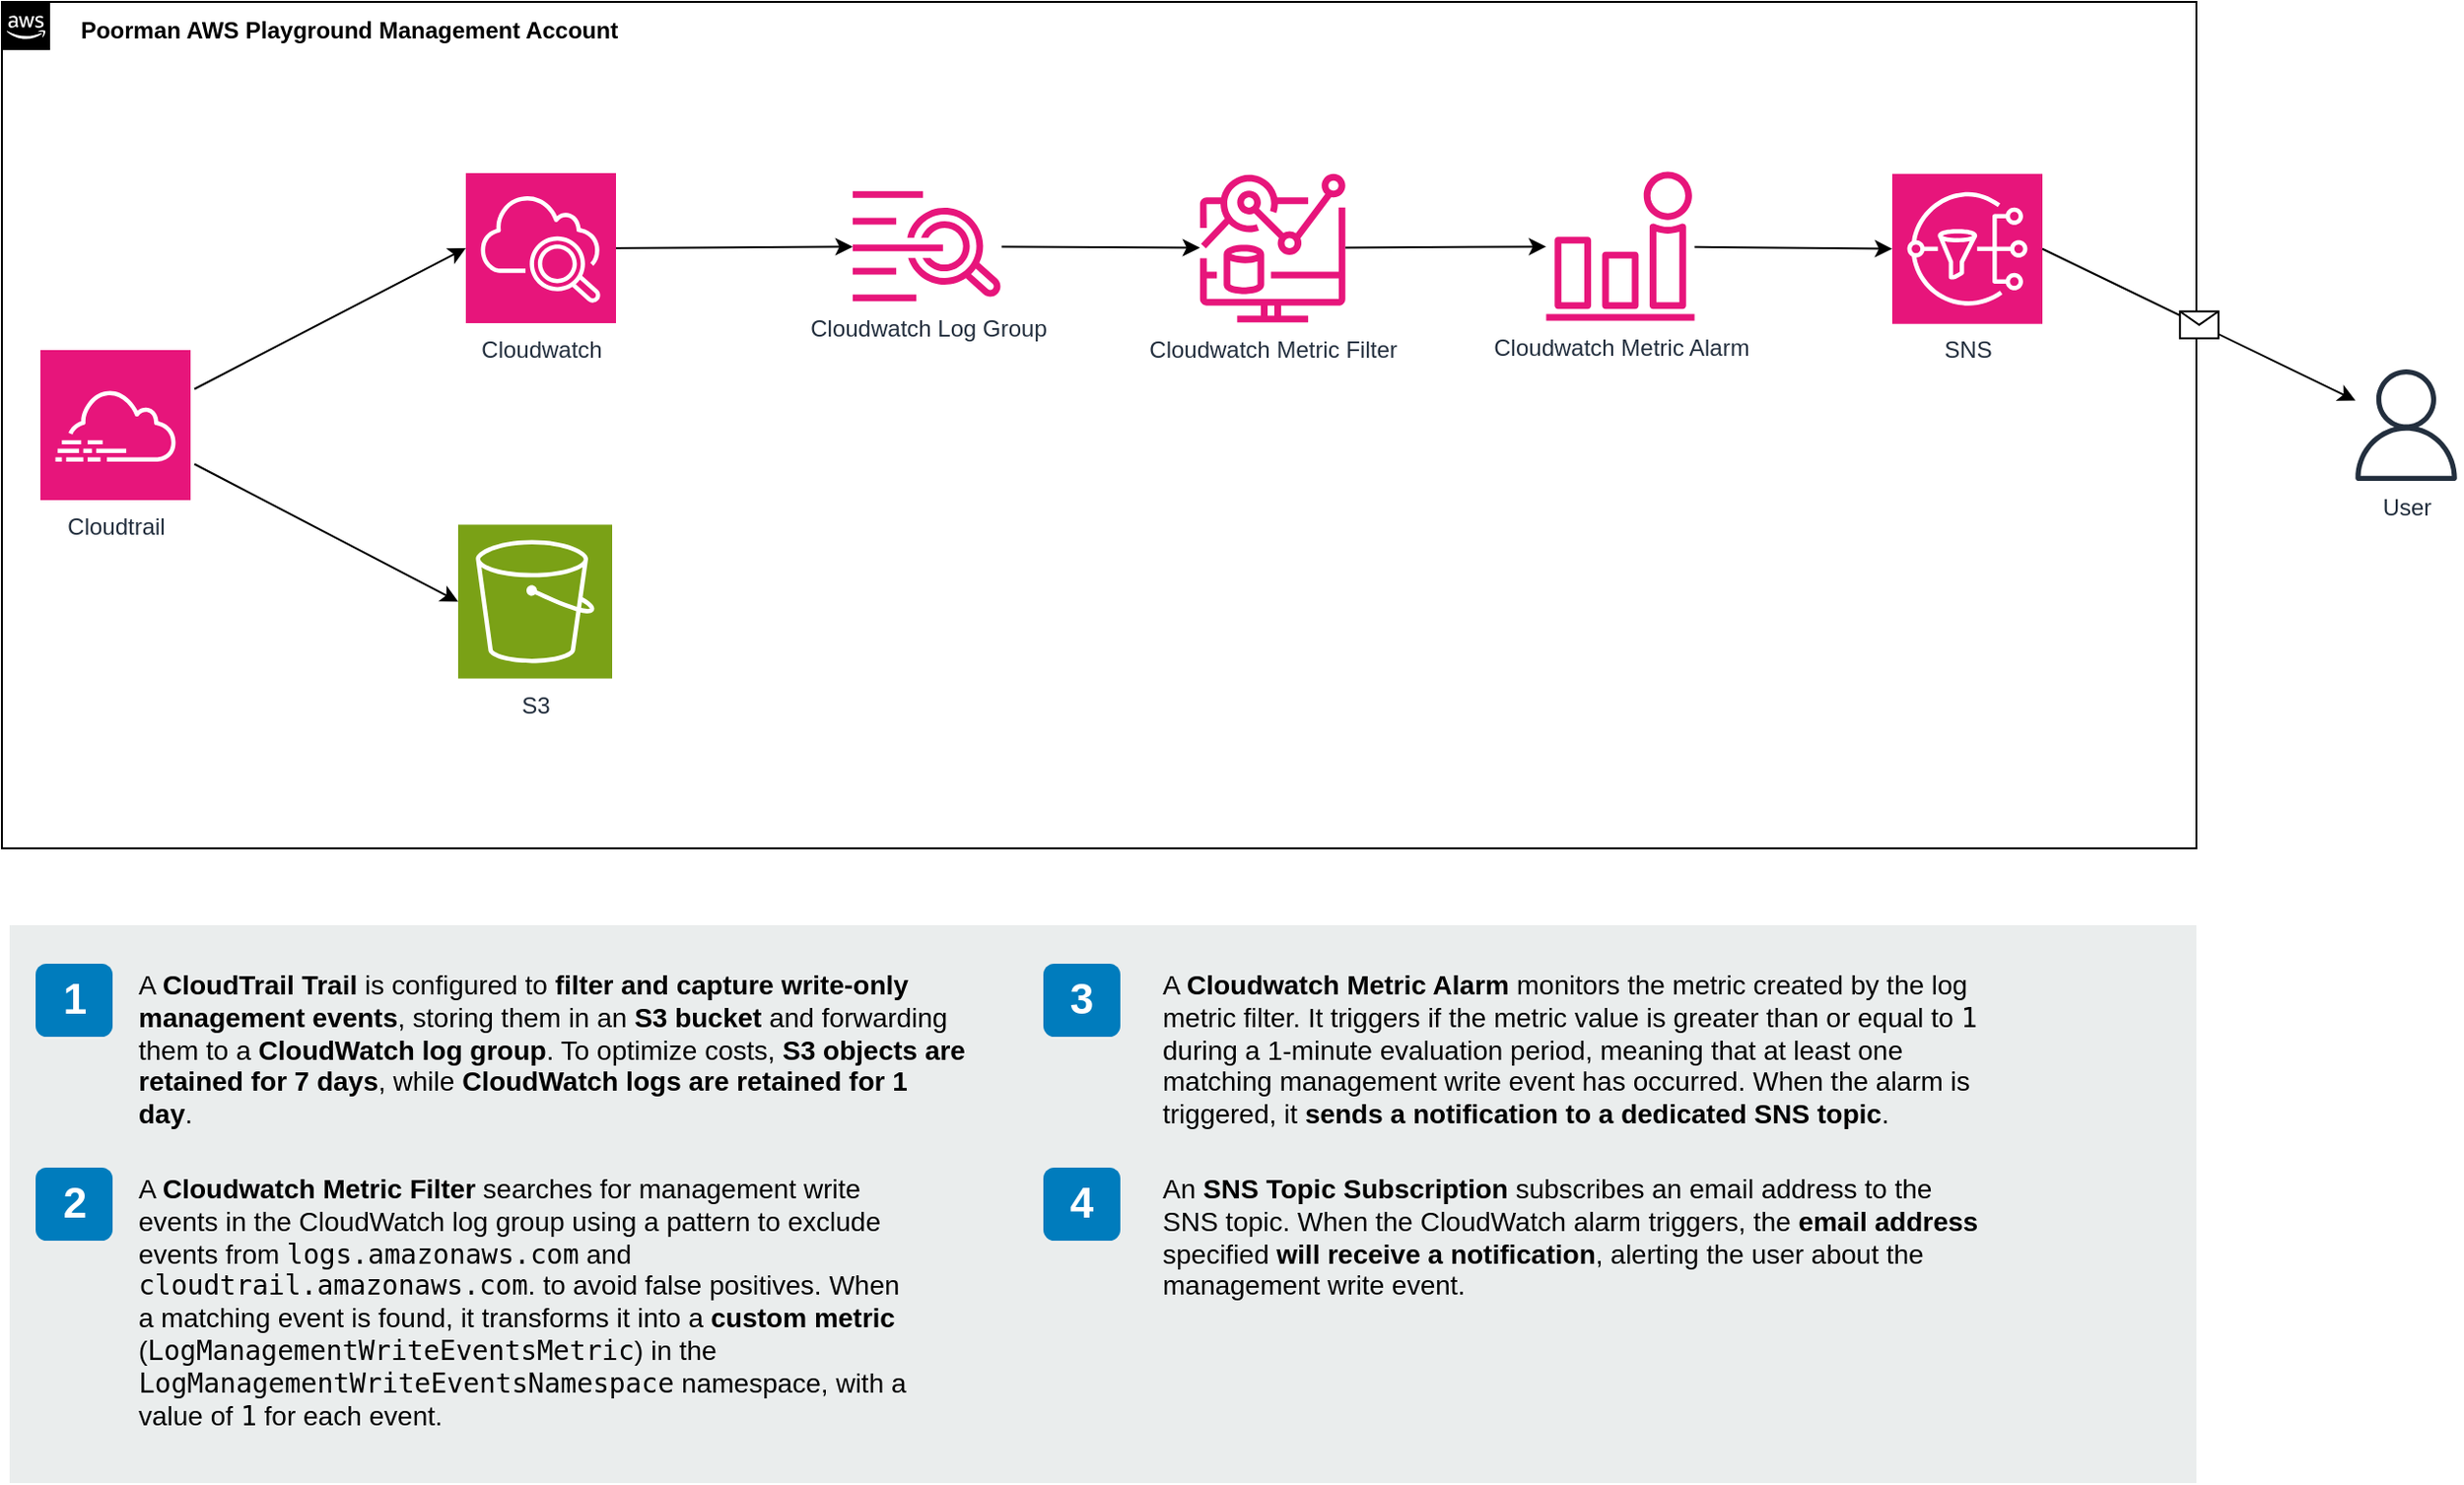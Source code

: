 <mxfile version="24.7.17">
  <diagram id="AWSInfra" name="AWS Infrastructure">
    <mxGraphModel dx="1393" dy="2202" grid="1" gridSize="10" guides="1" tooltips="1" connect="1" arrows="1" fold="1" page="1" pageScale="1" pageWidth="827" pageHeight="1169" math="0" shadow="0">
      <root>
        <mxCell id="0" />
        <mxCell id="1" parent="0" />
        <mxCell id="eGuZC4ja0AfQrncxVi0a-1" value="" style="points=[[0,0],[0.25,0],[0.5,0],[0.75,0],[1,0],[1,0.25],[1,0.5],[1,0.75],[1,1],[0.75,1],[0.5,1],[0.25,1],[0,1],[0,0.75],[0,0.5],[0,0.25]];outlineConnect=0;gradientColor=none;html=1;whiteSpace=wrap;fontSize=12;fontStyle=0;shape=mxgraph.aws4.group;grIcon=mxgraph.aws4.group_aws_cloud_alt;strokeColor=default;fillColor=none;verticalAlign=top;align=left;spacingLeft=30;fontColor=#232F3E;labelBackgroundColor=none;container=1;pointerEvents=0;collapsible=0;recursiveResize=0;textShadow=0;" parent="1" vertex="1">
          <mxGeometry x="520" y="-480" width="1140" height="440" as="geometry" />
        </mxCell>
        <mxCell id="eGuZC4ja0AfQrncxVi0a-499" value="&lt;b&gt;Poorman AWS Playground Management Account&lt;/b&gt;" style="text;html=1;align=center;verticalAlign=middle;resizable=0;points=[];autosize=1;strokeColor=none;fillColor=none;" parent="eGuZC4ja0AfQrncxVi0a-1" vertex="1">
          <mxGeometry x="30" width="300" height="30" as="geometry" />
        </mxCell>
        <mxCell id="UieCsGnfhLRjxQLo1toS-1" value="S3" style="sketch=0;points=[[0,0,0],[0.25,0,0],[0.5,0,0],[0.75,0,0],[1,0,0],[0,1,0],[0.25,1,0],[0.5,1,0],[0.75,1,0],[1,1,0],[0,0.25,0],[0,0.5,0],[0,0.75,0],[1,0.25,0],[1,0.5,0],[1,0.75,0]];outlineConnect=0;fontColor=#232F3E;fillColor=#7AA116;strokeColor=#ffffff;dashed=0;verticalLabelPosition=bottom;verticalAlign=top;align=center;html=1;fontSize=12;fontStyle=0;aspect=fixed;shape=mxgraph.aws4.resourceIcon;resIcon=mxgraph.aws4.s3;" vertex="1" parent="eGuZC4ja0AfQrncxVi0a-1">
          <mxGeometry x="237" y="271.75" width="80" height="80" as="geometry" />
        </mxCell>
        <mxCell id="UieCsGnfhLRjxQLo1toS-3" value="" style="endArrow=classic;html=1;rounded=0;exitX=1;exitY=0.25;exitDx=0;exitDy=0;exitPerimeter=0;entryX=0;entryY=0.5;entryDx=0;entryDy=0;entryPerimeter=0;" edge="1" parent="eGuZC4ja0AfQrncxVi0a-1" target="UieCsGnfhLRjxQLo1toS-66">
          <mxGeometry width="50" height="50" relative="1" as="geometry">
            <mxPoint x="100.0" y="201.25" as="sourcePoint" />
            <mxPoint x="232" y="143.029" as="targetPoint" />
          </mxGeometry>
        </mxCell>
        <mxCell id="UieCsGnfhLRjxQLo1toS-5" value="Cloudwatch Log Group" style="sketch=0;outlineConnect=0;fontColor=#232F3E;gradientColor=none;fillColor=#E7157B;strokeColor=none;dashed=0;verticalLabelPosition=bottom;verticalAlign=top;align=center;html=1;fontSize=12;fontStyle=0;aspect=fixed;pointerEvents=1;shape=mxgraph.aws4.cloudwatch_logs;" vertex="1" parent="eGuZC4ja0AfQrncxVi0a-1">
          <mxGeometry x="442" y="98.25" width="77.32" height="57.5" as="geometry" />
        </mxCell>
        <mxCell id="UieCsGnfhLRjxQLo1toS-7" value="Cloudwatch Metric Filter" style="sketch=0;outlineConnect=0;fontColor=#232F3E;gradientColor=none;fillColor=#E7157B;strokeColor=none;dashed=0;verticalLabelPosition=bottom;verticalAlign=top;align=center;html=1;fontSize=12;fontStyle=0;aspect=fixed;pointerEvents=1;shape=mxgraph.aws4.cloudwatch_metrics_insights;" vertex="1" parent="eGuZC4ja0AfQrncxVi0a-1">
          <mxGeometry x="622" y="89.37" width="76.25" height="77.25" as="geometry" />
        </mxCell>
        <mxCell id="UieCsGnfhLRjxQLo1toS-9" value="Cloudwatch Metric Alarm" style="sketch=0;outlineConnect=0;fontColor=#232F3E;gradientColor=none;fillColor=#E7157B;strokeColor=none;dashed=0;verticalLabelPosition=bottom;verticalAlign=top;align=center;html=1;fontSize=12;fontStyle=0;aspect=fixed;pointerEvents=1;shape=mxgraph.aws4.alarm;" vertex="1" parent="eGuZC4ja0AfQrncxVi0a-1">
          <mxGeometry x="802" y="88.25" width="77.5" height="77.5" as="geometry" />
        </mxCell>
        <mxCell id="UieCsGnfhLRjxQLo1toS-65" value="Cloudtrail" style="sketch=0;points=[[0,0,0],[0.25,0,0],[0.5,0,0],[0.75,0,0],[1,0,0],[0,1,0],[0.25,1,0],[0.5,1,0],[0.75,1,0],[1,1,0],[0,0.25,0],[0,0.5,0],[0,0.75,0],[1,0.25,0],[1,0.5,0],[1,0.75,0]];points=[[0,0,0],[0.25,0,0],[0.5,0,0],[0.75,0,0],[1,0,0],[0,1,0],[0.25,1,0],[0.5,1,0],[0.75,1,0],[1,1,0],[0,0.25,0],[0,0.5,0],[0,0.75,0],[1,0.25,0],[1,0.5,0],[1,0.75,0]];outlineConnect=0;fontColor=#232F3E;fillColor=#E7157B;strokeColor=#ffffff;dashed=0;verticalLabelPosition=bottom;verticalAlign=top;align=center;html=1;fontSize=12;fontStyle=0;aspect=fixed;shape=mxgraph.aws4.resourceIcon;resIcon=mxgraph.aws4.cloudtrail;" vertex="1" parent="eGuZC4ja0AfQrncxVi0a-1">
          <mxGeometry x="20" y="181" width="78" height="78" as="geometry" />
        </mxCell>
        <mxCell id="UieCsGnfhLRjxQLo1toS-4" value="" style="endArrow=classic;html=1;rounded=0;entryX=0;entryY=0.5;entryDx=0;entryDy=0;entryPerimeter=0;exitX=1;exitY=0.75;exitDx=0;exitDy=0;exitPerimeter=0;" edge="1" parent="eGuZC4ja0AfQrncxVi0a-1" target="UieCsGnfhLRjxQLo1toS-1">
          <mxGeometry width="50" height="50" relative="1" as="geometry">
            <mxPoint x="100.0" y="240.25" as="sourcePoint" />
            <mxPoint x="232" y="181.75" as="targetPoint" />
          </mxGeometry>
        </mxCell>
        <mxCell id="UieCsGnfhLRjxQLo1toS-66" value="Cloudwatch" style="sketch=0;points=[[0,0,0],[0.25,0,0],[0.5,0,0],[0.75,0,0],[1,0,0],[0,1,0],[0.25,1,0],[0.5,1,0],[0.75,1,0],[1,1,0],[0,0.25,0],[0,0.5,0],[0,0.75,0],[1,0.25,0],[1,0.5,0],[1,0.75,0]];points=[[0,0,0],[0.25,0,0],[0.5,0,0],[0.75,0,0],[1,0,0],[0,1,0],[0.25,1,0],[0.5,1,0],[0.75,1,0],[1,1,0],[0,0.25,0],[0,0.5,0],[0,0.75,0],[1,0.25,0],[1,0.5,0],[1,0.75,0]];outlineConnect=0;fontColor=#232F3E;fillColor=#E7157B;strokeColor=#ffffff;dashed=0;verticalLabelPosition=bottom;verticalAlign=top;align=center;html=1;fontSize=12;fontStyle=0;aspect=fixed;shape=mxgraph.aws4.resourceIcon;resIcon=mxgraph.aws4.cloudwatch_2;" vertex="1" parent="eGuZC4ja0AfQrncxVi0a-1">
          <mxGeometry x="241" y="89" width="78" height="78" as="geometry" />
        </mxCell>
        <mxCell id="UieCsGnfhLRjxQLo1toS-67" value="SNS" style="sketch=0;points=[[0,0,0],[0.25,0,0],[0.5,0,0],[0.75,0,0],[1,0,0],[0,1,0],[0.25,1,0],[0.5,1,0],[0.75,1,0],[1,1,0],[0,0.25,0],[0,0.5,0],[0,0.75,0],[1,0.25,0],[1,0.5,0],[1,0.75,0]];outlineConnect=0;fontColor=#232F3E;fillColor=#E7157B;strokeColor=#ffffff;dashed=0;verticalLabelPosition=bottom;verticalAlign=top;align=center;html=1;fontSize=12;fontStyle=0;aspect=fixed;shape=mxgraph.aws4.resourceIcon;resIcon=mxgraph.aws4.sns;" vertex="1" parent="eGuZC4ja0AfQrncxVi0a-1">
          <mxGeometry x="982" y="89.37" width="78" height="78" as="geometry" />
        </mxCell>
        <mxCell id="UieCsGnfhLRjxQLo1toS-69" value="" style="endArrow=classic;html=1;rounded=0;exitX=1;exitY=0.5;exitDx=0;exitDy=0;exitPerimeter=0;" edge="1" parent="eGuZC4ja0AfQrncxVi0a-1" source="UieCsGnfhLRjxQLo1toS-66" target="UieCsGnfhLRjxQLo1toS-5">
          <mxGeometry width="50" height="50" relative="1" as="geometry">
            <mxPoint x="110" y="211.75" as="sourcePoint" />
            <mxPoint x="251" y="137.75" as="targetPoint" />
          </mxGeometry>
        </mxCell>
        <mxCell id="UieCsGnfhLRjxQLo1toS-70" value="" style="endArrow=classic;html=1;rounded=0;" edge="1" parent="eGuZC4ja0AfQrncxVi0a-1" source="UieCsGnfhLRjxQLo1toS-5" target="UieCsGnfhLRjxQLo1toS-7">
          <mxGeometry width="50" height="50" relative="1" as="geometry">
            <mxPoint x="519.32" y="127.33" as="sourcePoint" />
            <mxPoint x="642.32" y="126.33" as="targetPoint" />
          </mxGeometry>
        </mxCell>
        <mxCell id="UieCsGnfhLRjxQLo1toS-73" value="" style="endArrow=classic;html=1;rounded=0;" edge="1" parent="eGuZC4ja0AfQrncxVi0a-1" source="UieCsGnfhLRjxQLo1toS-7" target="UieCsGnfhLRjxQLo1toS-9">
          <mxGeometry width="50" height="50" relative="1" as="geometry">
            <mxPoint x="529" y="136.75" as="sourcePoint" />
            <mxPoint x="666" y="137.75" as="targetPoint" />
          </mxGeometry>
        </mxCell>
        <mxCell id="UieCsGnfhLRjxQLo1toS-74" value="" style="endArrow=classic;html=1;rounded=0;entryX=0;entryY=0.5;entryDx=0;entryDy=0;entryPerimeter=0;" edge="1" parent="eGuZC4ja0AfQrncxVi0a-1" source="UieCsGnfhLRjxQLo1toS-9" target="UieCsGnfhLRjxQLo1toS-67">
          <mxGeometry width="50" height="50" relative="1" as="geometry">
            <mxPoint x="742" y="137.75" as="sourcePoint" />
            <mxPoint x="862" y="137.75" as="targetPoint" />
          </mxGeometry>
        </mxCell>
        <mxCell id="eGuZC4ja0AfQrncxVi0a-528" value="User" style="outlineConnect=0;fontColor=#232F3E;gradientColor=none;fillColor=#232F3E;strokeColor=none;dashed=0;verticalLabelPosition=bottom;verticalAlign=top;align=center;html=1;fontSize=12;fontStyle=0;aspect=fixed;pointerEvents=1;shape=mxgraph.aws4.user;labelBackgroundColor=none;" parent="1" vertex="1">
          <mxGeometry x="1740" y="-289" width="58" height="58" as="geometry" />
        </mxCell>
        <mxCell id="UieCsGnfhLRjxQLo1toS-28" value="" style="rounded=0;whiteSpace=wrap;html=1;fillColor=#EAEDED;fontSize=22;fontColor=#FFFFFF;strokeColor=none;labelBackgroundColor=none;" vertex="1" parent="1">
          <mxGeometry x="524" width="1136" height="290" as="geometry" />
        </mxCell>
        <mxCell id="UieCsGnfhLRjxQLo1toS-29" value="1" style="rounded=1;whiteSpace=wrap;html=1;fillColor=#007CBD;strokeColor=none;fontColor=#FFFFFF;fontStyle=1;fontSize=22;labelBackgroundColor=none;" vertex="1" parent="1">
          <mxGeometry x="537.5" y="20" width="40" height="38" as="geometry" />
        </mxCell>
        <mxCell id="UieCsGnfhLRjxQLo1toS-30" value="2" style="rounded=1;whiteSpace=wrap;html=1;fillColor=#007CBD;strokeColor=none;fontColor=#FFFFFF;fontStyle=1;fontSize=22;labelBackgroundColor=none;" vertex="1" parent="1">
          <mxGeometry x="537.5" y="126" width="40" height="38" as="geometry" />
        </mxCell>
        <mxCell id="UieCsGnfhLRjxQLo1toS-31" value="3" style="rounded=1;whiteSpace=wrap;html=1;fillColor=#007CBD;strokeColor=none;fontColor=#FFFFFF;fontStyle=1;fontSize=22;labelBackgroundColor=none;" vertex="1" parent="1">
          <mxGeometry x="1061" y="20" width="40" height="38" as="geometry" />
        </mxCell>
        <mxCell id="UieCsGnfhLRjxQLo1toS-32" value="4" style="rounded=1;whiteSpace=wrap;html=1;fillColor=#007CBD;strokeColor=none;fontColor=#FFFFFF;fontStyle=1;fontSize=22;labelBackgroundColor=none;" vertex="1" parent="1">
          <mxGeometry x="1061" y="126" width="40" height="38" as="geometry" />
        </mxCell>
        <mxCell id="UieCsGnfhLRjxQLo1toS-37" value="A &lt;strong data-end=&quot;22&quot; data-start=&quot;2&quot;&gt;CloudTrail Trail&lt;/strong&gt; is configured to &lt;strong data-end=&quot;91&quot; data-start=&quot;40&quot;&gt;filter and capture write-only management events&lt;/strong&gt;, storing them in an &lt;strong data-end=&quot;125&quot; data-start=&quot;112&quot;&gt;S3 bucket&lt;/strong&gt; and forwarding them to a &lt;strong data-end=&quot;175&quot; data-start=&quot;151&quot;&gt;CloudWatch log group&lt;/strong&gt;. To optimize costs, &lt;strong data-end=&quot;234&quot; data-start=&quot;196&quot;&gt;S3 objects are retained for 7 days&lt;/strong&gt;, while &lt;strong data-end=&quot;284&quot; data-start=&quot;242&quot;&gt;CloudWatch logs are retained for 1 day&lt;/strong&gt;." style="text;html=1;align=left;verticalAlign=top;spacingTop=-4;fontSize=14;labelBackgroundColor=none;whiteSpace=wrap;" vertex="1" parent="1">
          <mxGeometry x="588.5" y="20" width="431.5" height="90" as="geometry" />
        </mxCell>
        <mxCell id="UieCsGnfhLRjxQLo1toS-75" value="" style="endArrow=classic;html=1;rounded=0;exitX=1;exitY=0.5;exitDx=0;exitDy=0;exitPerimeter=0;" edge="1" parent="1" source="UieCsGnfhLRjxQLo1toS-67" target="eGuZC4ja0AfQrncxVi0a-528">
          <mxGeometry relative="1" as="geometry">
            <mxPoint x="1070" y="10" as="sourcePoint" />
            <mxPoint x="1170" y="10" as="targetPoint" />
          </mxGeometry>
        </mxCell>
        <mxCell id="UieCsGnfhLRjxQLo1toS-76" value="" style="shape=message;html=1;outlineConnect=0;" vertex="1" parent="UieCsGnfhLRjxQLo1toS-75">
          <mxGeometry width="20" height="14" relative="1" as="geometry">
            <mxPoint x="-10" y="-7" as="offset" />
          </mxGeometry>
        </mxCell>
        <mxCell id="UieCsGnfhLRjxQLo1toS-80" value="A &lt;b&gt;Cloudwatch Metric Filter&lt;/b&gt; searches for management write events in the CloudWatch log group using a pattern to exclude events from &lt;code data-end=&quot;313&quot; data-start=&quot;293&quot;&gt;logs.amazonaws.com&lt;/code&gt; and &lt;code data-end=&quot;344&quot; data-start=&quot;318&quot;&gt;cloudtrail.amazonaws.com&lt;/code&gt;. to avoid false positives. When a matching event is found, it transforms it into a &lt;b&gt;custom metric&lt;/b&gt; (&lt;code data-end=&quot;449&quot; data-start=&quot;417&quot;&gt;LogManagementWriteEventsMetric&lt;/code&gt;) in the &lt;code data-end=&quot;493&quot; data-start=&quot;458&quot;&gt;LogManagementWriteEventsNamespace&lt;/code&gt; namespace, with a value of &lt;code data-end=&quot;524&quot; data-start=&quot;521&quot;&gt;1&lt;/code&gt; for each event." style="text;html=1;align=left;verticalAlign=top;spacingTop=-4;fontSize=14;labelBackgroundColor=none;whiteSpace=wrap;" vertex="1" parent="1">
          <mxGeometry x="588.5" y="126" width="401.5" height="134" as="geometry" />
        </mxCell>
        <mxCell id="UieCsGnfhLRjxQLo1toS-81" value="A &lt;b&gt;Cloudwatch Metric Alarm&lt;/b&gt; monitors the metric created by the log metric filter. It triggers if the metric value is greater than or equal to &lt;code data-end=&quot;739&quot; data-start=&quot;736&quot;&gt;1&lt;/code&gt; during a 1-minute evaluation period, meaning that at least one matching management write event has occurred. When the alarm is triggered, it &lt;b&gt;sends a notification to a dedicated SNS topic&lt;/b&gt;." style="text;html=1;align=left;verticalAlign=top;spacingTop=-4;fontSize=14;labelBackgroundColor=none;whiteSpace=wrap;" vertex="1" parent="1">
          <mxGeometry x="1120.75" y="20" width="431.5" height="90" as="geometry" />
        </mxCell>
        <mxCell id="UieCsGnfhLRjxQLo1toS-82" value="An &lt;b&gt;SNS Topic Subscription&lt;/b&gt; subscribes an email address to the SNS topic. When the CloudWatch alarm triggers, the &lt;b&gt;email address&lt;/b&gt; specified&amp;nbsp;&lt;b&gt;will receive a&amp;nbsp;notification&lt;/b&gt;, alerting the user about the management write event." style="text;html=1;align=left;verticalAlign=top;spacingTop=-4;fontSize=14;labelBackgroundColor=none;whiteSpace=wrap;" vertex="1" parent="1">
          <mxGeometry x="1120.75" y="126" width="429.25" height="84" as="geometry" />
        </mxCell>
      </root>
    </mxGraphModel>
  </diagram>
</mxfile>
